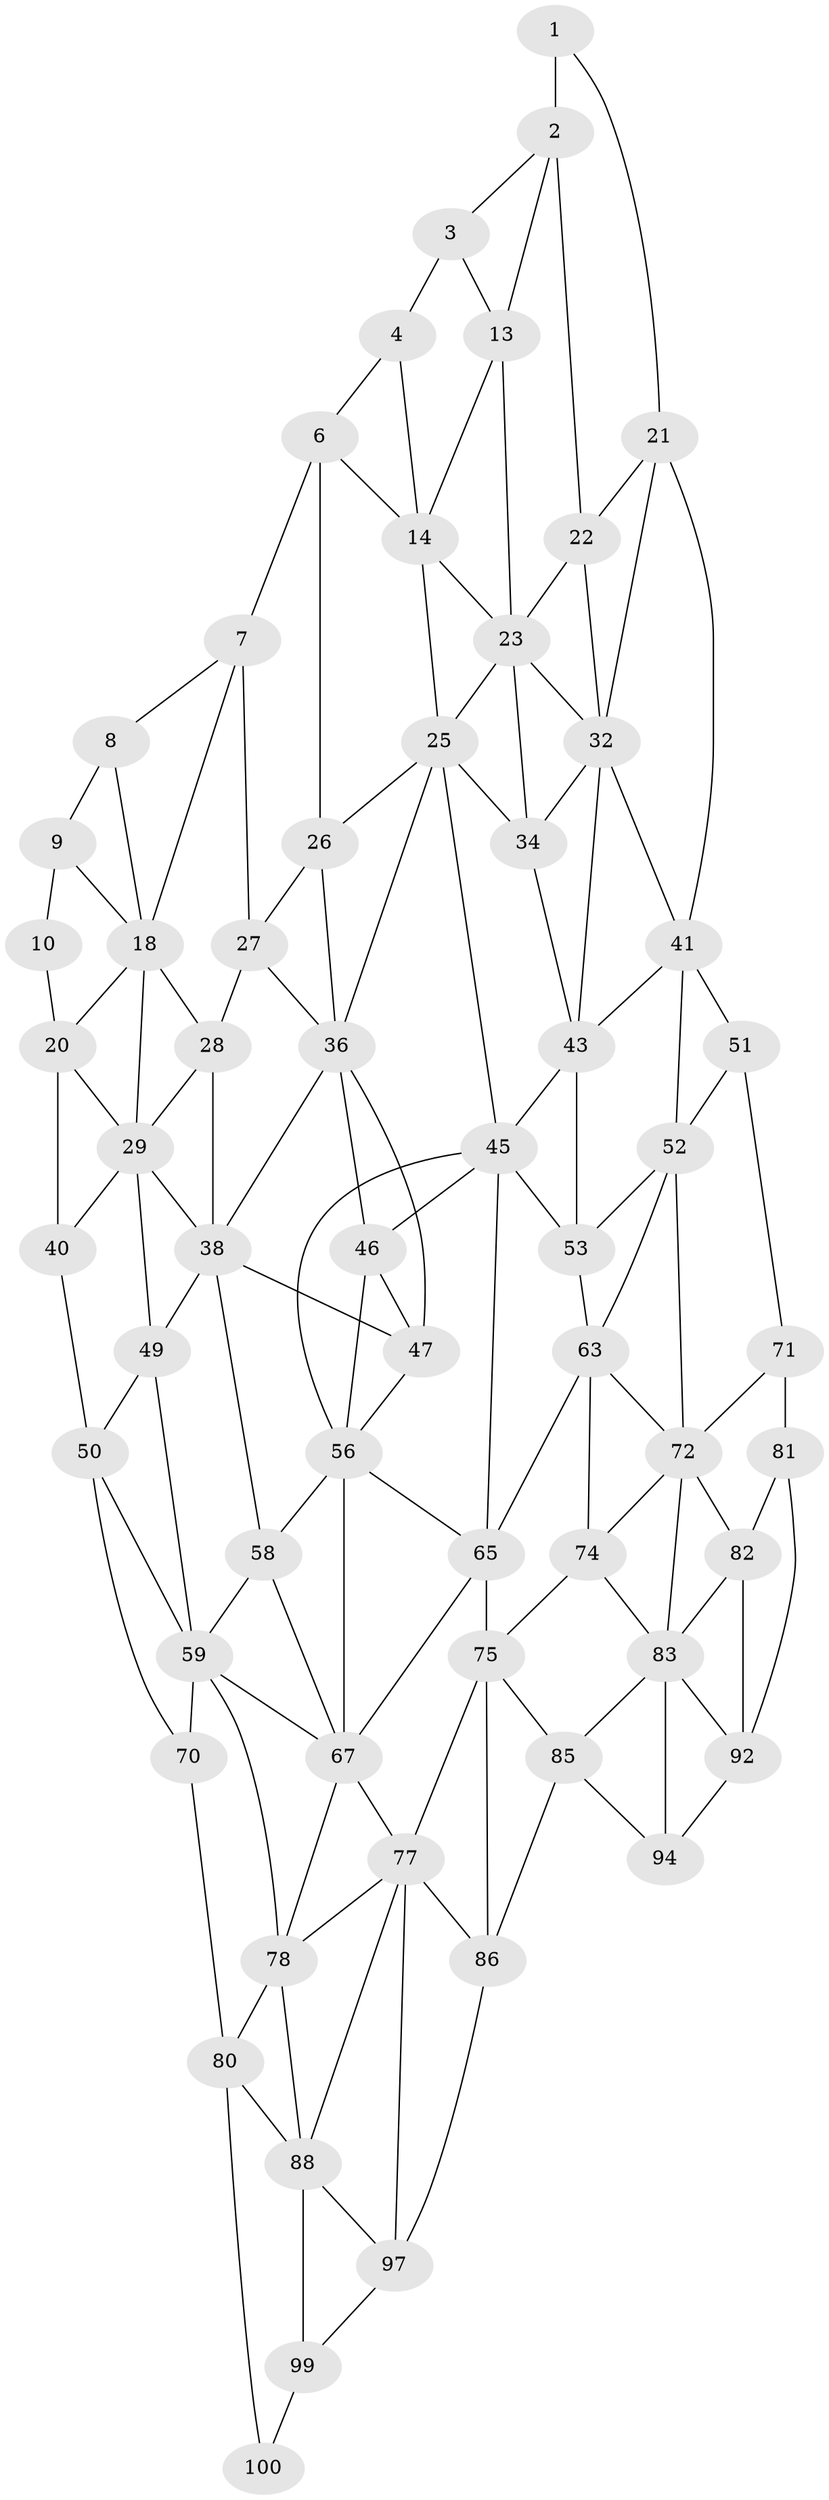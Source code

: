 // original degree distribution, {2: 0.04, 3: 0.32, 4: 0.64}
// Generated by graph-tools (version 1.1) at 2025/11/02/21/25 10:11:12]
// undirected, 61 vertices, 132 edges
graph export_dot {
graph [start="1"]
  node [color=gray90,style=filled];
  1 [super="+11"];
  2 [super="+12"];
  3;
  4 [super="+5"];
  6 [super="+16"];
  7 [super="+17"];
  8;
  9;
  10;
  13;
  14 [super="+15"];
  18 [super="+19"];
  20 [super="+30"];
  21 [super="+31"];
  22;
  23 [super="+24"];
  25 [super="+35"];
  26;
  27;
  28;
  29 [super="+39"];
  32 [super="+33"];
  34;
  36 [super="+37"];
  38 [super="+48"];
  40;
  41 [super="+42"];
  43 [super="+44"];
  45 [super="+55"];
  46;
  47;
  49;
  50 [super="+60"];
  51 [super="+61"];
  52 [super="+62"];
  53 [super="+54"];
  56 [super="+57"];
  58;
  59 [super="+69"];
  63 [super="+64"];
  65 [super="+66"];
  67 [super="+68"];
  70;
  71;
  72 [super="+73"];
  74;
  75 [super="+76"];
  77 [super="+87"];
  78 [super="+79"];
  80 [super="+90"];
  81 [super="+91"];
  82;
  83 [super="+84"];
  85 [super="+95"];
  86 [super="+96"];
  88 [super="+89"];
  92 [super="+93"];
  94;
  97 [super="+98"];
  99;
  100;
  1 -- 2 [weight=2];
  1 -- 21;
  2 -- 3;
  2 -- 13;
  2 -- 22;
  3 -- 13;
  3 -- 4;
  4 -- 14 [weight=2];
  4 -- 6;
  6 -- 7 [weight=2];
  6 -- 26;
  6 -- 14;
  7 -- 8;
  7 -- 18;
  7 -- 27;
  8 -- 18;
  8 -- 9;
  9 -- 10;
  9 -- 18;
  10 -- 20;
  13 -- 23;
  13 -- 14;
  14 -- 25;
  14 -- 23;
  18 -- 28;
  18 -- 20;
  18 -- 29;
  20 -- 40;
  20 -- 29;
  21 -- 22;
  21 -- 32;
  21 -- 41;
  22 -- 32;
  22 -- 23;
  23 -- 32;
  23 -- 25;
  23 -- 34;
  25 -- 26;
  25 -- 34;
  25 -- 36;
  25 -- 45;
  26 -- 36;
  26 -- 27;
  27 -- 28;
  27 -- 36;
  28 -- 38;
  28 -- 29;
  29 -- 40;
  29 -- 49;
  29 -- 38;
  32 -- 41;
  32 -- 34;
  32 -- 43;
  34 -- 43;
  36 -- 46;
  36 -- 38;
  36 -- 47;
  38 -- 49;
  38 -- 58;
  38 -- 47;
  40 -- 50;
  41 -- 51;
  41 -- 43;
  41 -- 52;
  43 -- 53 [weight=2];
  43 -- 45;
  45 -- 46;
  45 -- 56;
  45 -- 65;
  45 -- 53;
  46 -- 56;
  46 -- 47;
  47 -- 56;
  49 -- 59;
  49 -- 50;
  50 -- 59;
  50 -- 70;
  51 -- 52 [weight=2];
  51 -- 71;
  52 -- 53;
  52 -- 72;
  52 -- 63;
  53 -- 63 [weight=2];
  56 -- 65;
  56 -- 58;
  56 -- 67;
  58 -- 59;
  58 -- 67;
  59 -- 70;
  59 -- 78;
  59 -- 67;
  63 -- 65;
  63 -- 74;
  63 -- 72;
  65 -- 75 [weight=2];
  65 -- 67;
  67 -- 77;
  67 -- 78;
  70 -- 80;
  71 -- 81;
  71 -- 72;
  72 -- 82;
  72 -- 74;
  72 -- 83;
  74 -- 75;
  74 -- 83;
  75 -- 85;
  75 -- 77;
  75 -- 86;
  77 -- 78;
  77 -- 88;
  77 -- 97;
  77 -- 86;
  78 -- 88 [weight=2];
  78 -- 80;
  80 -- 88;
  80 -- 100;
  81 -- 82;
  81 -- 92;
  82 -- 92;
  82 -- 83;
  83 -- 92;
  83 -- 85;
  83 -- 94;
  85 -- 86 [weight=2];
  85 -- 94;
  86 -- 97;
  88 -- 99;
  88 -- 97;
  92 -- 94;
  97 -- 99;
  99 -- 100;
}
